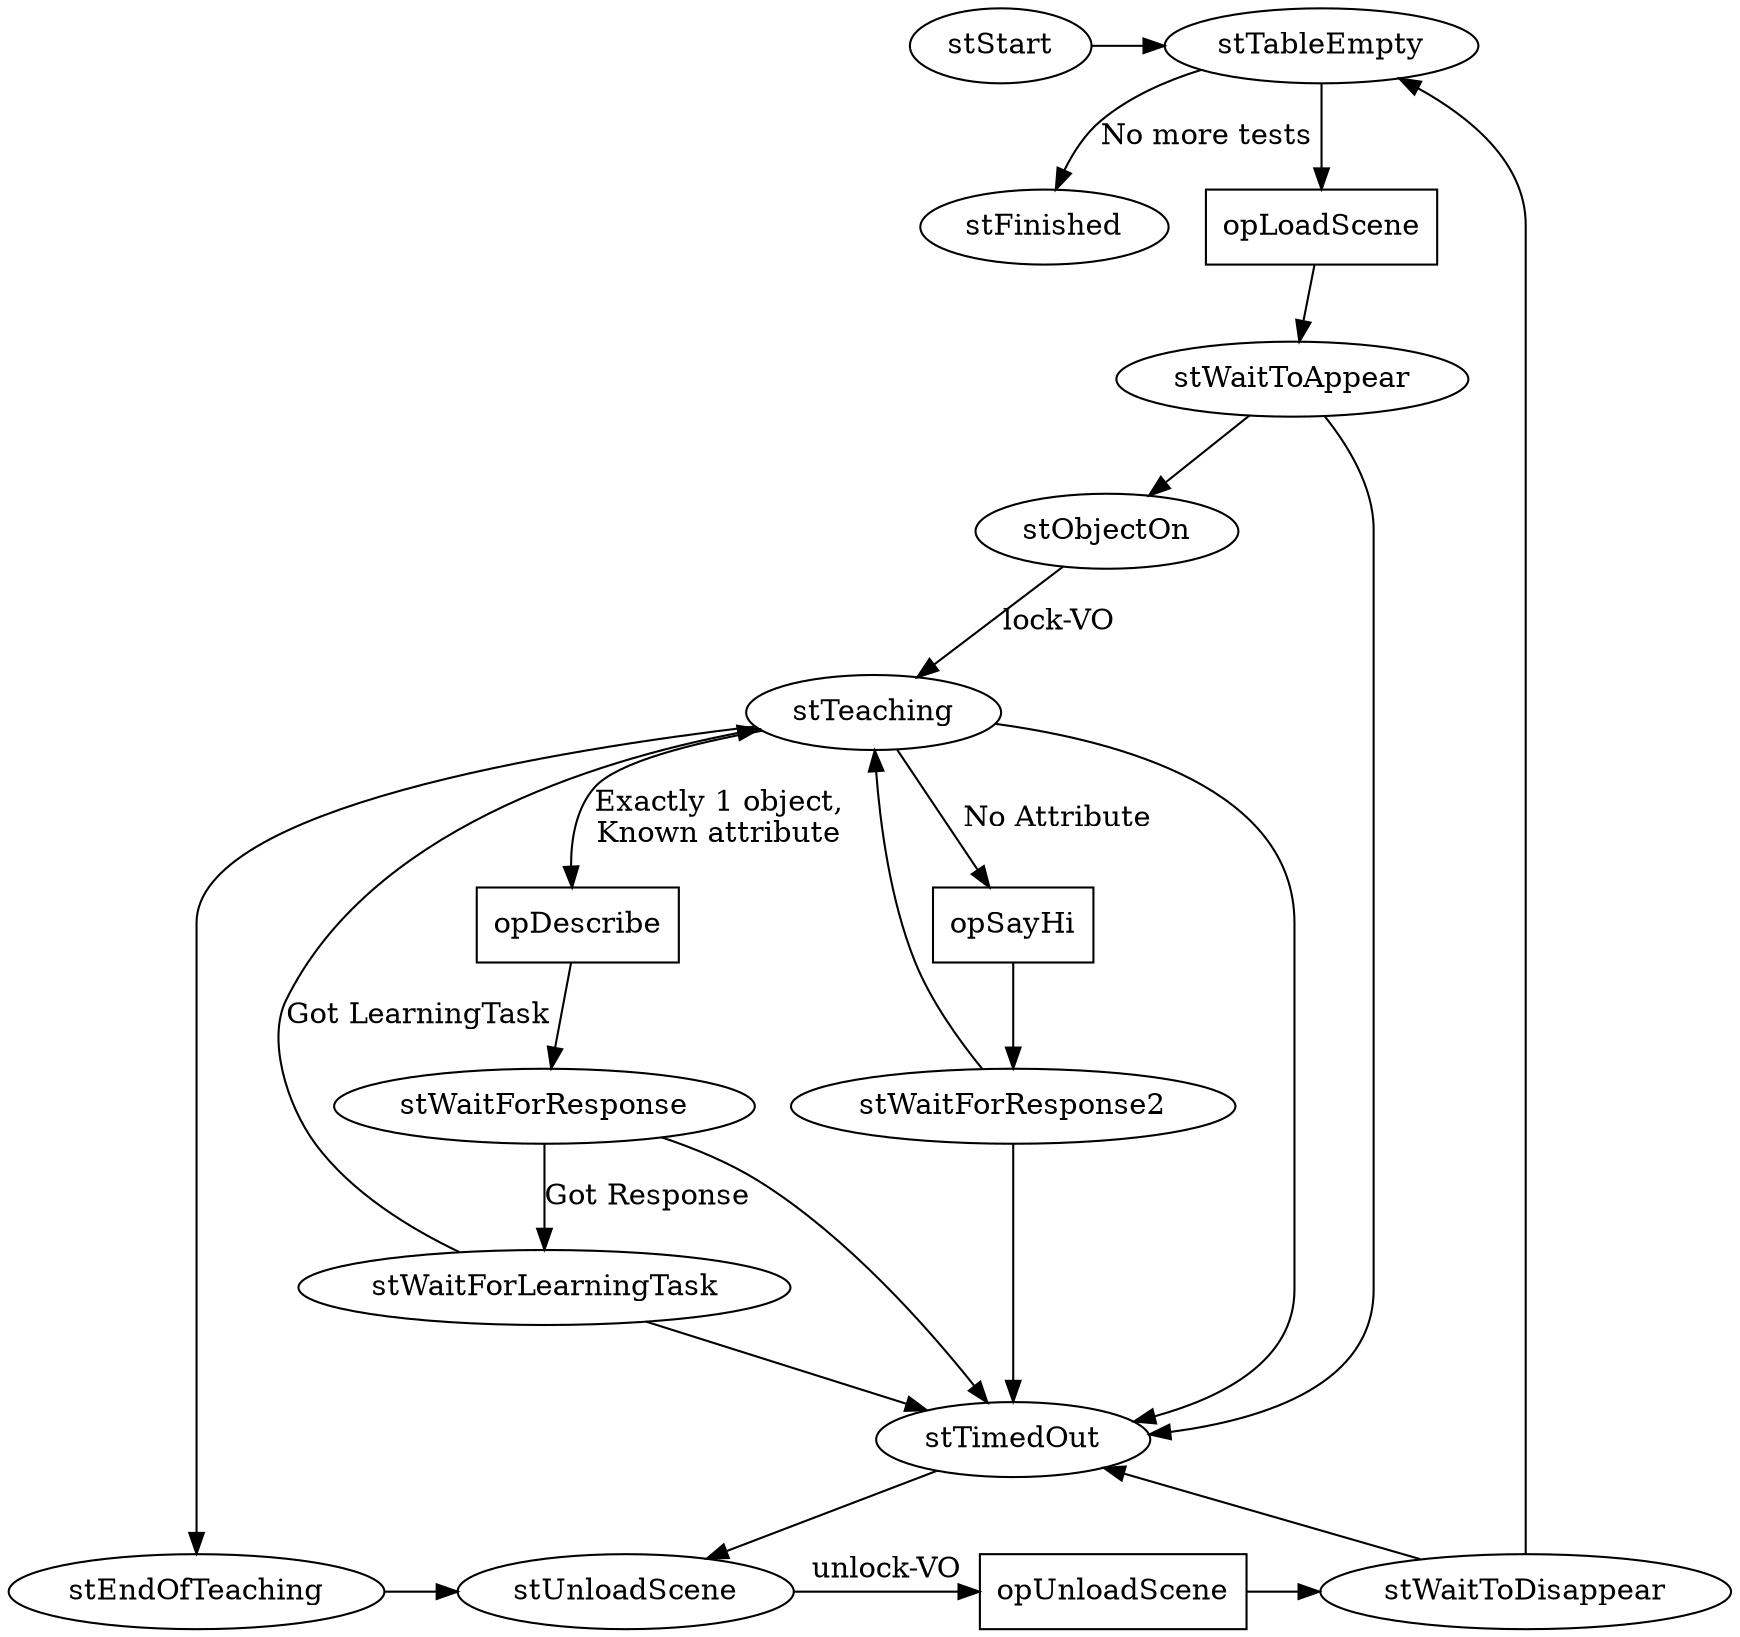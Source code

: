 digraph G {
	graph [layout=dot rankdir=TB ranksep="0.5"]
		// George Year 2 Automated Tutor

		subgraph { 
			rank=same
			stStart      
			stTableEmpty 
		}

		stFinished   
		opLoadScene [ shape="box" ]
		stWaitToAppear
		stObjectOn
		stTeaching
		opDescribe [ shape="box" ]
		opSayHi    [ shape="box" ]
		stWaitForResponse
		stWaitForLearningTask

		stFinished
		stTimedOut

		subgraph { 
			rank=same
			stEndOfTeaching
			stUnloadScene
			opUnloadScene [ shape="box" ]
			stWaitToDisappear
		}


		{ stStart } -> { stTableEmpty }
		{ stTableEmpty } -> { opLoadScene }
		{ opLoadScene } -> {stWaitToAppear }
		{ stTableEmpty } -> { stFinished } [ label="No more tests" ]
		{ stWaitToAppear } -> { stObjectOn }
		{ stWaitToAppear } -> { stTimedOut } /*TIME [ taillabel="to=20" labelfontcolor="red" ] */
		{ stObjectOn } -> { stTeaching } [ /*TIME taillabel="wait=5" */ label="lock-VO" labelfontcolor="blue" ]
		{ stTeaching } -> { opDescribe } [ label="Exactly 1 object,\nKnown attribute" ]
		{ stTeaching } -> { opSayHi } [ label="No Attribute" ]
		{ opDescribe } -> { stWaitForResponse } 
		{ opSayHi } -> { stWaitForResponse2 }
		{ stTeaching } -> { stEndOfTeaching }
		{ stTeaching } -> { stTimedOut } /*TIME [taillabel="to=10" labelfontcolor="red"] */
		{ stWaitForResponse } -> { stWaitForLearningTask } [ label="Got Response" ]
		{ stWaitForResponse } -> { stTimedOut } /*TIME [ taillabel="to=15"  labelfontcolor="red"] */
		{ stWaitForResponse2 } -> { stTeaching }
		{ stWaitForResponse2 } -> { stTimedOut } /*TIME [ taillabel="to=15"  labelfontcolor="red"] */
		{ stWaitForLearningTask } -> { stTeaching } [ label="Got LearningTask" ]
		{ stWaitForLearningTask } -> { stTimedOut } /*TIME [ taillabel="to=120"  labelfontcolor="red"] */
		{ stEndOfTeaching } -> { stUnloadScene }
		{ stUnloadScene } -> { opUnloadScene } [ /*TIME taillabel="wait=5" */ label="unlock-VO" labelfontcolor="blue" ]
		{ opUnloadScene } -> { stWaitToDisappear }
		{ stWaitToDisappear } -> { stTableEmpty }
		{ stWaitToDisappear } -> { stTimedOut } /*TIME [taillabel="to=20" labelfontcolor="red"] */
		{ stTimedOut } -> { stUnloadScene }


}
